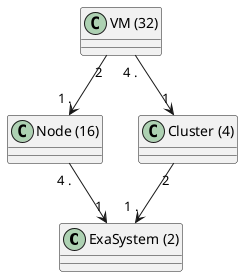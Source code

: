 @startuml
class "ExaSystem (2)" as ExaSystem
class "Cluster (4)" as Cluster
class "Node (16)" as Node
class "VM (32)" as VM

ExaSystem "1 ." <-up- "2" Cluster
ExaSystem "1" <-up- "4 ." Node
Cluster "1" <-up- "4 ." VM
Node "1 ." <-up- "2" VM
@enduml
